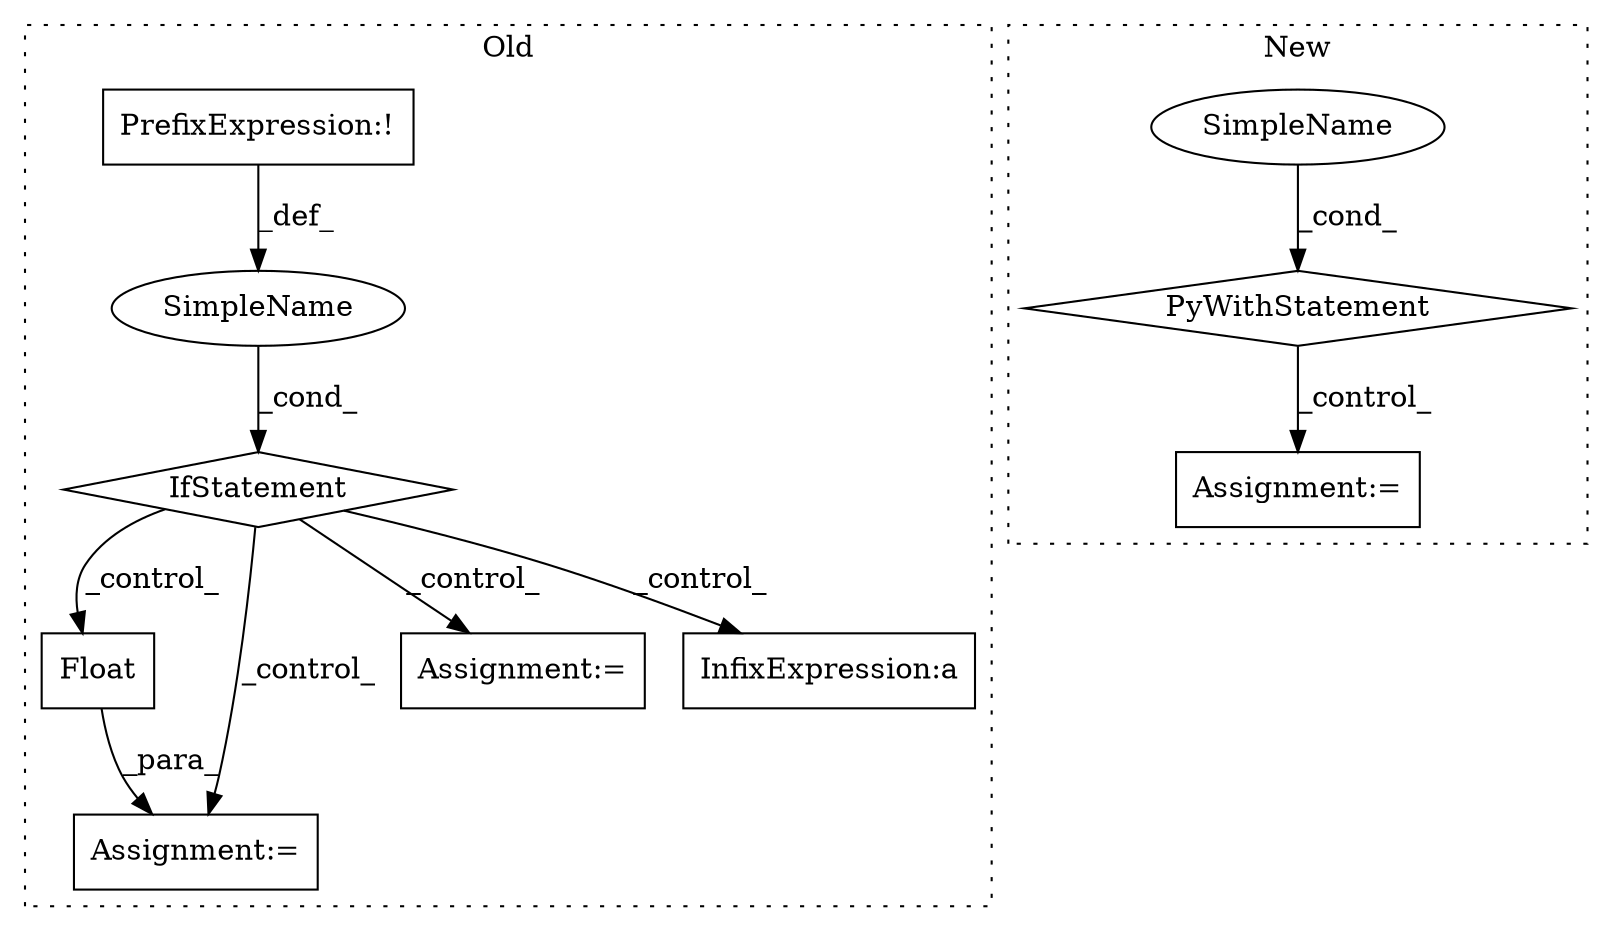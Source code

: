 digraph G {
subgraph cluster0 {
1 [label="Float" a="32" s="7135" l="7" shape="box"];
5 [label="Assignment:=" a="7" s="7105" l="1" shape="box"];
6 [label="IfStatement" a="25" s="6555,6569" l="4,2" shape="diamond"];
7 [label="SimpleName" a="42" s="" l="" shape="ellipse"];
8 [label="PrefixExpression:!" a="38" s="6559" l="1" shape="box"];
9 [label="Assignment:=" a="7" s="6933" l="1" shape="box"];
10 [label="InfixExpression:a" a="27" s="7492" l="3" shape="box"];
label = "Old";
style="dotted";
}
subgraph cluster1 {
2 [label="PyWithStatement" a="104" s="6436,6476" l="10,2" shape="diamond"];
3 [label="Assignment:=" a="7" s="6492" l="11" shape="box"];
4 [label="SimpleName" a="42" s="" l="" shape="ellipse"];
label = "New";
style="dotted";
}
1 -> 5 [label="_para_"];
2 -> 3 [label="_control_"];
4 -> 2 [label="_cond_"];
6 -> 9 [label="_control_"];
6 -> 1 [label="_control_"];
6 -> 5 [label="_control_"];
6 -> 10 [label="_control_"];
7 -> 6 [label="_cond_"];
8 -> 7 [label="_def_"];
}